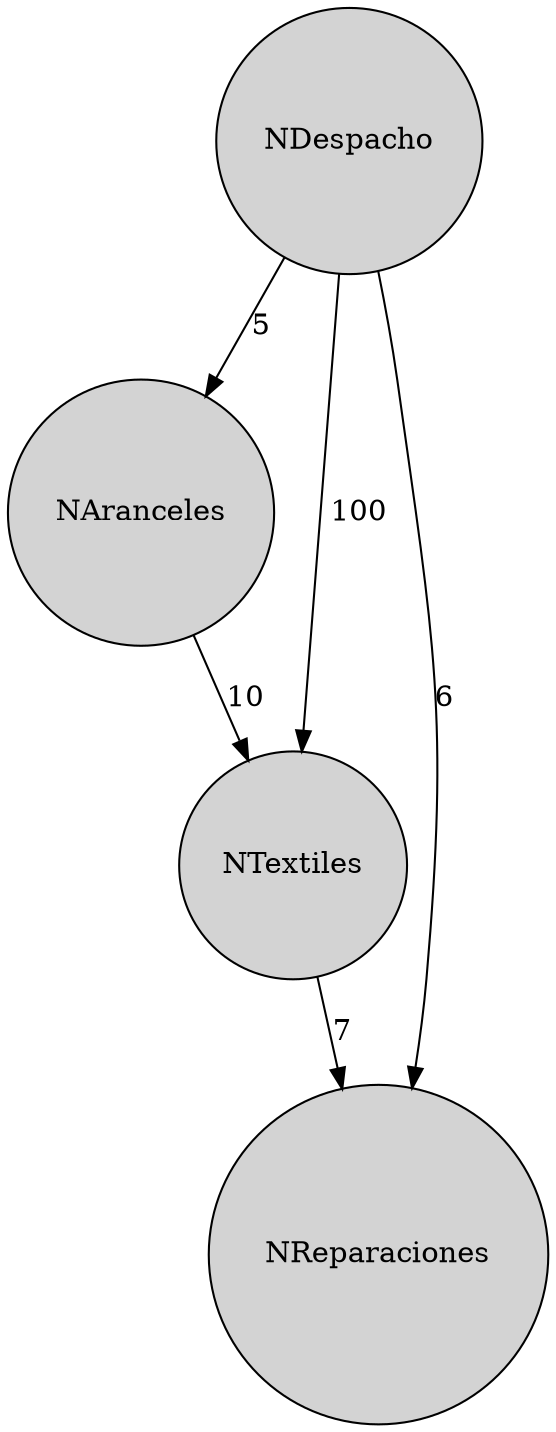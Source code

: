 digraph grafo { 
	node[shape="record" style="filled" fillcollor="#58D27A"]
	NDespacho[shape="circle"];
	NAranceles[shape="circle"];
	NTextiles[shape="circle"];
	NReparaciones[shape="circle"];
NDespacho -> NAranceles[label= "5"];
NDespacho -> NReparaciones[label= "6"];
NDespacho -> NTextiles[label= "100"];
NAranceles -> NTextiles[label= "10"];
NTextiles -> NReparaciones[label= "7"];

}